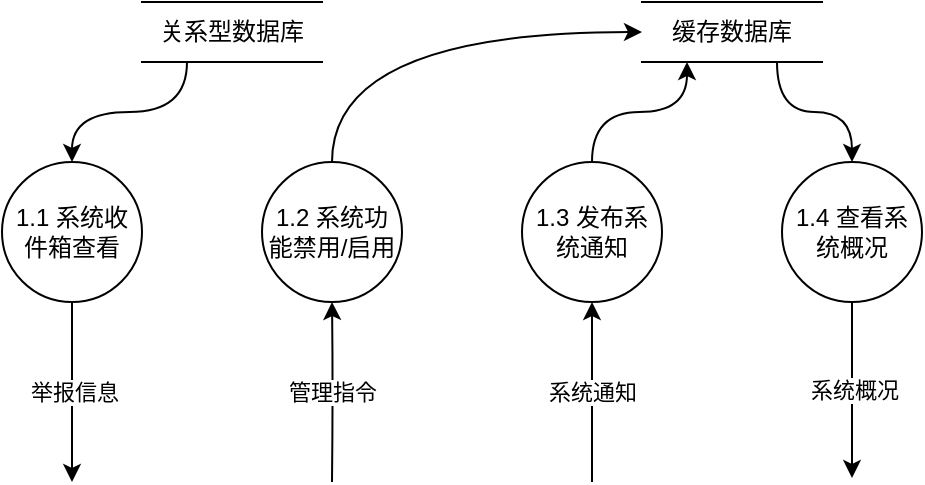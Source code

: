 <mxfile version="13.7.3" type="device"><diagram id="4KS2N7SvRw7eTTTozM7C" name="第 1 页"><mxGraphModel dx="1864" dy="609" grid="1" gridSize="10" guides="1" tooltips="1" connect="1" arrows="1" fold="1" page="1" pageScale="1" pageWidth="827" pageHeight="1169" math="0" shadow="0"><root><mxCell id="0"/><mxCell id="1" parent="0"/><mxCell id="6yqyHHiIyfZLTXqnnNyk-11" value="系统通知" style="edgeStyle=orthogonalEdgeStyle;curved=1;rounded=0;orthogonalLoop=1;jettySize=auto;html=1;entryX=0.5;entryY=1;entryDx=0;entryDy=0;" parent="1" target="6yqyHHiIyfZLTXqnnNyk-3" edge="1"><mxGeometry relative="1" as="geometry"><Array as="points"><mxPoint x="95" y="330"/></Array><mxPoint x="95" y="330" as="sourcePoint"/></mxGeometry></mxCell><mxCell id="6yqyHHiIyfZLTXqnnNyk-13" value="管理指令" style="edgeStyle=orthogonalEdgeStyle;curved=1;rounded=0;orthogonalLoop=1;jettySize=auto;html=1;entryX=0.5;entryY=1;entryDx=0;entryDy=0;" parent="1" target="6yqyHHiIyfZLTXqnnNyk-4" edge="1"><mxGeometry relative="1" as="geometry"><mxPoint x="-35" y="330" as="sourcePoint"/></mxGeometry></mxCell><mxCell id="6yqyHHiIyfZLTXqnnNyk-14" value="系统概况" style="edgeStyle=orthogonalEdgeStyle;curved=1;rounded=0;orthogonalLoop=1;jettySize=auto;html=1;exitX=0.5;exitY=1;exitDx=0;exitDy=0;" parent="1" source="6yqyHHiIyfZLTXqnnNyk-2" edge="1"><mxGeometry relative="1" as="geometry"><mxPoint x="225" y="328" as="targetPoint"/></mxGeometry></mxCell><mxCell id="6yqyHHiIyfZLTXqnnNyk-2" value="1.4 查看系统概况" style="ellipse;whiteSpace=wrap;html=1;" parent="1" vertex="1"><mxGeometry x="190" y="170" width="70" height="70" as="geometry"/></mxCell><mxCell id="6yqyHHiIyfZLTXqnnNyk-20" value="" style="edgeStyle=orthogonalEdgeStyle;curved=1;rounded=0;orthogonalLoop=1;jettySize=auto;html=1;exitX=0.5;exitY=0;exitDx=0;exitDy=0;entryX=0.25;entryY=1;entryDx=0;entryDy=0;" parent="1" source="6yqyHHiIyfZLTXqnnNyk-3" target="6yqyHHiIyfZLTXqnnNyk-19" edge="1"><mxGeometry relative="1" as="geometry"/></mxCell><mxCell id="6yqyHHiIyfZLTXqnnNyk-3" value="1.3 发布系统通知" style="ellipse;whiteSpace=wrap;html=1;" parent="1" vertex="1"><mxGeometry x="60" y="170" width="70" height="70" as="geometry"/></mxCell><mxCell id="x4s0Po0KQfkc3Gu28ICd-4" style="edgeStyle=orthogonalEdgeStyle;rounded=0;orthogonalLoop=1;jettySize=auto;html=1;exitX=0.5;exitY=0;exitDx=0;exitDy=0;entryX=0;entryY=0.5;entryDx=0;entryDy=0;curved=1;" edge="1" parent="1" source="6yqyHHiIyfZLTXqnnNyk-4" target="6yqyHHiIyfZLTXqnnNyk-19"><mxGeometry relative="1" as="geometry"><mxPoint x="-70" y="130" as="targetPoint"/></mxGeometry></mxCell><mxCell id="6yqyHHiIyfZLTXqnnNyk-4" value="1.2 系统功能禁用/启用" style="ellipse;whiteSpace=wrap;html=1;" parent="1" vertex="1"><mxGeometry x="-70" y="170" width="70" height="70" as="geometry"/></mxCell><mxCell id="6yqyHHiIyfZLTXqnnNyk-17" value="举报信息" style="edgeStyle=orthogonalEdgeStyle;curved=1;rounded=0;orthogonalLoop=1;jettySize=auto;html=1;exitX=0.5;exitY=1;exitDx=0;exitDy=0;" parent="1" source="6yqyHHiIyfZLTXqnnNyk-15" edge="1"><mxGeometry relative="1" as="geometry"><mxPoint x="-165" y="330" as="targetPoint"/></mxGeometry></mxCell><mxCell id="6yqyHHiIyfZLTXqnnNyk-15" value="1.1 系统收件箱查看" style="ellipse;whiteSpace=wrap;html=1;" parent="1" vertex="1"><mxGeometry x="-200" y="170" width="70" height="70" as="geometry"/></mxCell><mxCell id="6yqyHHiIyfZLTXqnnNyk-21" value="" style="edgeStyle=orthogonalEdgeStyle;curved=1;rounded=0;orthogonalLoop=1;jettySize=auto;html=1;exitX=0.75;exitY=1;exitDx=0;exitDy=0;entryX=0.5;entryY=0;entryDx=0;entryDy=0;" parent="1" source="6yqyHHiIyfZLTXqnnNyk-19" target="6yqyHHiIyfZLTXqnnNyk-2" edge="1"><mxGeometry relative="1" as="geometry"/></mxCell><mxCell id="6yqyHHiIyfZLTXqnnNyk-19" value="缓存数据库" style="shape=partialRectangle;whiteSpace=wrap;html=1;left=0;right=0;fillColor=none;" parent="1" vertex="1"><mxGeometry x="120" y="90" width="90" height="30" as="geometry"/></mxCell><mxCell id="x4s0Po0KQfkc3Gu28ICd-3" style="edgeStyle=orthogonalEdgeStyle;rounded=0;orthogonalLoop=1;jettySize=auto;html=1;exitX=0.25;exitY=1;exitDx=0;exitDy=0;entryX=0.5;entryY=0;entryDx=0;entryDy=0;curved=1;" edge="1" parent="1" source="x4s0Po0KQfkc3Gu28ICd-1" target="6yqyHHiIyfZLTXqnnNyk-15"><mxGeometry relative="1" as="geometry"/></mxCell><mxCell id="x4s0Po0KQfkc3Gu28ICd-1" value="关系型数据库" style="shape=partialRectangle;whiteSpace=wrap;html=1;left=0;right=0;fillColor=none;" vertex="1" parent="1"><mxGeometry x="-130" y="90" width="90" height="30" as="geometry"/></mxCell></root></mxGraphModel></diagram></mxfile>